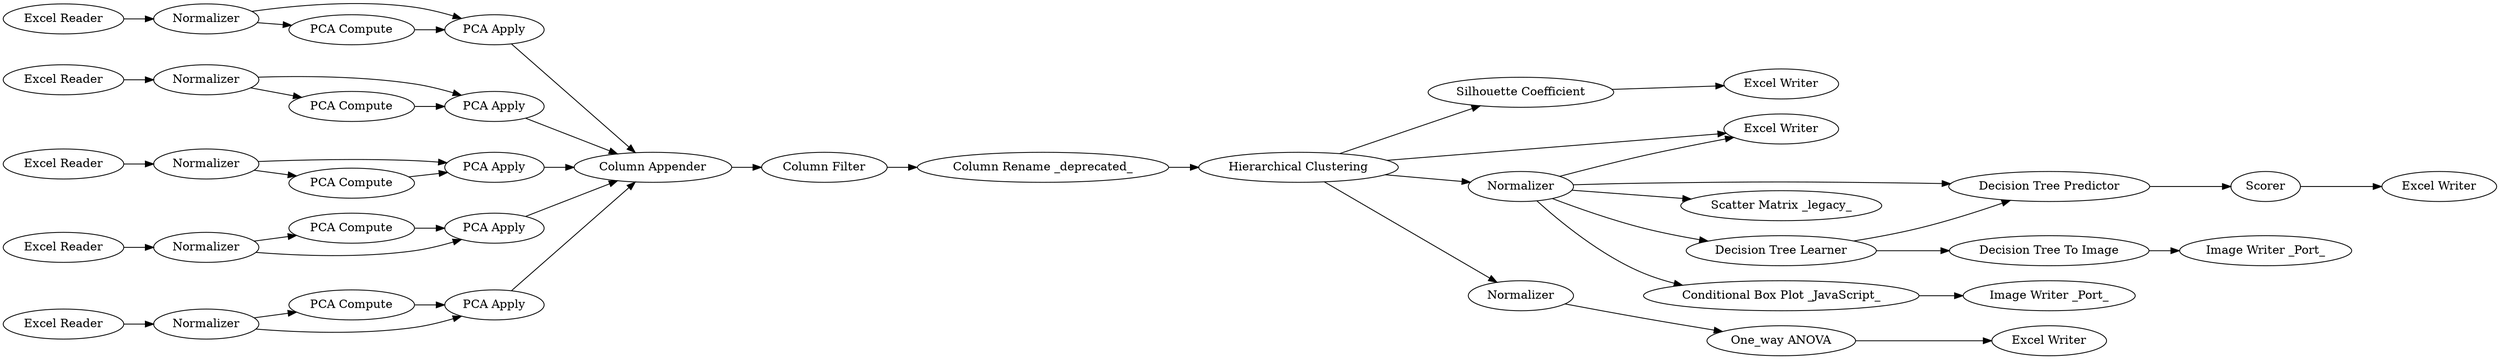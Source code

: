 digraph {
	"-7309070358686950217_9" [label="PCA Compute"]
	"-7309070358686950217_19" [label="Column Appender"]
	"-7309070358686950217_30" [label="Excel Writer"]
	"-7309070358686950217_11" [label=Normalizer]
	"-7309070358686950217_40" [label="Excel Writer"]
	"-7309070358686950217_15" [label=Normalizer]
	"-7309070358686950217_10" [label=Normalizer]
	"-7309070358686950217_12" [label=Normalizer]
	"-7309070358686950217_2" [label="PCA Compute"]
	"-7309070358686950217_21" [label="Column Rename _deprecated_"]
	"-7309070358686950217_16" [label="PCA Apply"]
	"-7309070358686950217_13" [label="PCA Apply"]
	"-7309070358686950217_22" [label="Silhouette Coefficient"]
	"-7309070358686950217_37" [label=Normalizer]
	"-7309070358686950217_43" [label="PCA Apply"]
	"-7309070358686950217_39" [label="Image Writer _Port_"]
	"-7309070358686950217_42" [label=Normalizer]
	"-7309070358686950217_5" [label="PCA Apply"]
	"-7309070358686950217_27" [label=Normalizer]
	"-7309070358686950217_24" [label="Decision Tree Learner"]
	"-7309070358686950217_29" [label="Image Writer _Port_"]
	"-7309070358686950217_20" [label="Column Filter"]
	"-7309070358686950217_17" [label="Excel Reader"]
	"-7309070358686950217_44" [label="Excel Reader"]
	"-7309070358686950217_28" [label="Decision Tree To Image"]
	"-7309070358686950217_34" [label="Excel Writer"]
	"-7309070358686950217_25" [label="Decision Tree Predictor"]
	"-7309070358686950217_33" [label="Scatter Matrix _legacy_"]
	"-7309070358686950217_26" [label=Scorer]
	"-7309070358686950217_14" [label="PCA Compute"]
	"-7309070358686950217_23" [label="One_way ANOVA"]
	"-7309070358686950217_6" [label="PCA Compute"]
	"-7309070358686950217_3" [label="PCA Apply"]
	"-7309070358686950217_18" [label="Hierarchical Clustering"]
	"-7309070358686950217_38" [label="Conditional Box Plot _JavaScript_"]
	"-7309070358686950217_41" [label="PCA Compute"]
	"-7309070358686950217_35" [label="Excel Writer"]
	"-7309070358686950217_7" [label="Excel Reader"]
	"-7309070358686950217_1" [label="Excel Reader"]
	"-7309070358686950217_4" [label="Excel Reader"]
	"-7309070358686950217_18" -> "-7309070358686950217_30"
	"-7309070358686950217_37" -> "-7309070358686950217_25"
	"-7309070358686950217_37" -> "-7309070358686950217_24"
	"-7309070358686950217_10" -> "-7309070358686950217_3"
	"-7309070358686950217_15" -> "-7309070358686950217_16"
	"-7309070358686950217_18" -> "-7309070358686950217_22"
	"-7309070358686950217_16" -> "-7309070358686950217_19"
	"-7309070358686950217_10" -> "-7309070358686950217_2"
	"-7309070358686950217_13" -> "-7309070358686950217_19"
	"-7309070358686950217_15" -> "-7309070358686950217_14"
	"-7309070358686950217_37" -> "-7309070358686950217_33"
	"-7309070358686950217_42" -> "-7309070358686950217_41"
	"-7309070358686950217_24" -> "-7309070358686950217_25"
	"-7309070358686950217_18" -> "-7309070358686950217_27"
	"-7309070358686950217_7" -> "-7309070358686950217_12"
	"-7309070358686950217_1" -> "-7309070358686950217_10"
	"-7309070358686950217_38" -> "-7309070358686950217_39"
	"-7309070358686950217_27" -> "-7309070358686950217_23"
	"-7309070358686950217_9" -> "-7309070358686950217_13"
	"-7309070358686950217_44" -> "-7309070358686950217_42"
	"-7309070358686950217_18" -> "-7309070358686950217_37"
	"-7309070358686950217_11" -> "-7309070358686950217_5"
	"-7309070358686950217_24" -> "-7309070358686950217_28"
	"-7309070358686950217_4" -> "-7309070358686950217_11"
	"-7309070358686950217_25" -> "-7309070358686950217_26"
	"-7309070358686950217_14" -> "-7309070358686950217_16"
	"-7309070358686950217_19" -> "-7309070358686950217_20"
	"-7309070358686950217_42" -> "-7309070358686950217_43"
	"-7309070358686950217_12" -> "-7309070358686950217_13"
	"-7309070358686950217_41" -> "-7309070358686950217_43"
	"-7309070358686950217_12" -> "-7309070358686950217_9"
	"-7309070358686950217_23" -> "-7309070358686950217_35"
	"-7309070358686950217_3" -> "-7309070358686950217_19"
	"-7309070358686950217_5" -> "-7309070358686950217_19"
	"-7309070358686950217_22" -> "-7309070358686950217_40"
	"-7309070358686950217_11" -> "-7309070358686950217_6"
	"-7309070358686950217_2" -> "-7309070358686950217_3"
	"-7309070358686950217_6" -> "-7309070358686950217_5"
	"-7309070358686950217_37" -> "-7309070358686950217_38"
	"-7309070358686950217_28" -> "-7309070358686950217_29"
	"-7309070358686950217_17" -> "-7309070358686950217_15"
	"-7309070358686950217_26" -> "-7309070358686950217_34"
	"-7309070358686950217_43" -> "-7309070358686950217_19"
	"-7309070358686950217_20" -> "-7309070358686950217_21"
	"-7309070358686950217_37" -> "-7309070358686950217_30"
	"-7309070358686950217_21" -> "-7309070358686950217_18"
	rankdir=LR
}
